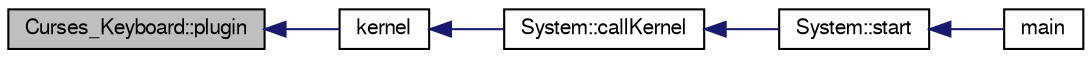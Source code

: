 digraph "Curses_Keyboard::plugin"
{
  bgcolor="transparent";
  edge [fontname="FreeSans",fontsize="10",labelfontname="FreeSans",labelfontsize="10"];
  node [fontname="FreeSans",fontsize="10",shape=record];
  rankdir="LR";
  Node1 [label="Curses_Keyboard::plugin",height=0.2,width=0.4,color="black", fillcolor="grey75", style="filled" fontcolor="black"];
  Node1 -> Node2 [dir="back",color="midnightblue",fontsize="10",style="solid",fontname="FreeSans"];
  Node2 [label="kernel",height=0.2,width=0.4,color="black",URL="$main_8cc.html#aadb4d5397feda84ee5ee39b33082faca",tooltip="kernel entry point "];
  Node2 -> Node3 [dir="back",color="midnightblue",fontsize="10",style="solid",fontname="FreeSans"];
  Node3 [label="System::callKernel",height=0.2,width=0.4,color="black",URL="$classSystem.html#aaf51e695421f1ab3d4d11d461587be1c"];
  Node3 -> Node4 [dir="back",color="midnightblue",fontsize="10",style="solid",fontname="FreeSans"];
  Node4 [label="System::start",height=0.2,width=0.4,color="black",URL="$classSystem.html#a46b629e7c09840071570332d4e9a907d"];
  Node4 -> Node5 [dir="back",color="midnightblue",fontsize="10",style="solid",fontname="FreeSans"];
  Node5 [label="main",height=0.2,width=0.4,color="black",URL="$boot_8cc.html#ae66f6b31b5ad750f1fe042a706a4e3d4"];
}
